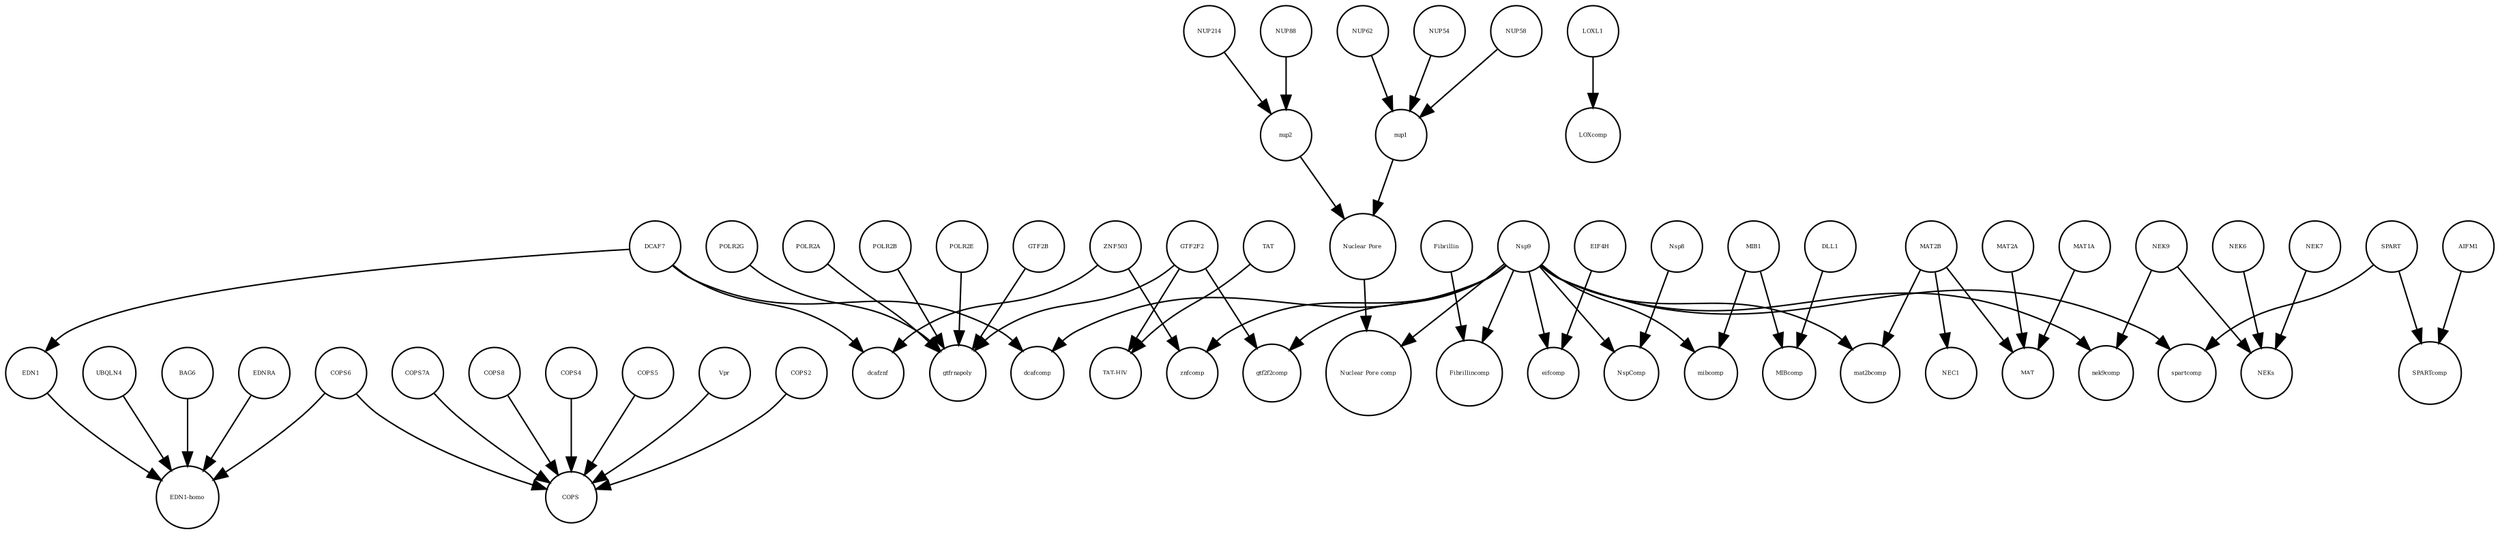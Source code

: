 strict digraph  {
BAG6 [annotation="", bipartite=0, cls=macromolecule, fontsize=4, label=BAG6, shape=circle];
POLR2E [annotation="", bipartite=0, cls=macromolecule, fontsize=4, label=POLR2E, shape=circle];
"Nuclear Pore comp" [annotation="", bipartite=0, cls=complex, fontsize=4, label="Nuclear Pore comp", shape=circle];
gtf2f2comp [annotation="", bipartite=0, cls=complex, fontsize=4, label=gtf2f2comp, shape=circle];
MAT2B [annotation="urn_miriam_uniprot_Q9NZL9|urn_miriam_pubmed_10644686|urn_miriam_pubmed_23189196|urn_miriam_pubmed_25075345|urn_miriam_pubmed_23425511", bipartite=0, cls=macromolecule, fontsize=4, label=MAT2B, shape=circle];
NUP88 [annotation="urn_miriam_uniprot_Q99567|urn_miriam_pubmed_30543681", bipartite=0, cls=macromolecule, fontsize=4, label=NUP88, shape=circle];
MAT [annotation="", bipartite=0, cls=complex, fontsize=4, label=MAT, shape=circle];
dcafznf [annotation="", bipartite=0, cls=complex, fontsize=4, label=dcafznf, shape=circle];
MIB1 [annotation="urn_miriam_uniprot_Q86YT6|urn_miriam_pubmed_24185901", bipartite=0, cls=macromolecule, fontsize=4, label=MIB1, shape=circle];
Fibrillincomp [annotation="", bipartite=0, cls=complex, fontsize=4, label=Fibrillincomp, shape=circle];
GTF2F2 [annotation="urn_miriam_uniprot_P13984|urn_miriam_pubmed_10428810", bipartite=0, cls=macromolecule, fontsize=4, label=GTF2F2, shape=circle];
dcafcomp [annotation="", bipartite=0, cls=complex, fontsize=4, label=dcafcomp, shape=circle];
NEK6 [annotation="", bipartite=0, cls=macromolecule, fontsize=4, label=NEK6, shape=circle];
mibcomp [annotation="", bipartite=0, cls=complex, fontsize=4, label=mibcomp, shape=circle];
gtfrnapoly [annotation="", bipartite=0, cls=complex, fontsize=4, label=gtfrnapoly, shape=circle];
COPS7A [annotation="", bipartite=0, cls=macromolecule, fontsize=4, label=COPS7A, shape=circle];
NUP62 [annotation=urn_miriam_uniprot_P37198, bipartite=0, cls=macromolecule, fontsize=4, label=NUP62, shape=circle];
COPS8 [annotation="", bipartite=0, cls=macromolecule, fontsize=4, label=COPS8, shape=circle];
MAT2A [annotation="", bipartite=0, cls=macromolecule, fontsize=4, label=MAT2A, shape=circle];
MIBcomp [annotation="", bipartite=0, cls=complex, fontsize=4, label=MIBcomp, shape=circle];
mat2bcomp [annotation="", bipartite=0, cls=complex, fontsize=4, label=mat2bcomp, shape=circle];
SPARTcomp [annotation="", bipartite=0, cls=complex, fontsize=4, label=SPARTcomp, shape=circle];
NUP54 [annotation=urn_miriam_uniprot_Q7Z3B4, bipartite=0, cls=macromolecule, fontsize=4, label=NUP54, shape=circle];
POLR2G [annotation="", bipartite=0, cls=macromolecule, fontsize=4, label=POLR2G, shape=circle];
COPS4 [annotation="", bipartite=0, cls=macromolecule, fontsize=4, label=COPS4, shape=circle];
"EDN1-homo" [annotation="", bipartite=0, cls=complex, fontsize=4, label="EDN1-homo", shape=circle];
COPS5 [annotation="", bipartite=0, cls=macromolecule, fontsize=4, label=COPS5, shape=circle];
EDNRA [annotation="", bipartite=0, cls=macromolecule, fontsize=4, label=EDNRA, shape=circle];
NEC1 [annotation="", bipartite=0, cls=complex, fontsize=4, label=NEC1, shape=circle];
NUP214 [annotation=urn_miriam_uniprot_P35658, bipartite=0, cls=macromolecule, fontsize=4, label=NUP214, shape=circle];
SPART [annotation=urn_miriam_uniprot_Q8N0X7, bipartite=0, cls=macromolecule, fontsize=4, label=SPART, shape=circle];
DLL1 [annotation="", bipartite=0, cls=macromolecule, fontsize=4, label=DLL1, shape=circle];
NUP58 [annotation=urn_miriam_uniprot_Q9BVL2, bipartite=0, cls=macromolecule, fontsize=4, label=NUP58, shape=circle];
"Nuclear Pore" [annotation="", bipartite=0, cls=complex, fontsize=4, label="Nuclear Pore", shape=circle];
Fibrillin [annotation="", bipartite=0, cls=complex, fontsize=4, label=Fibrillin, shape=circle];
Nsp9 [annotation="urn_miriam_uniprot_P0DTD1|urn_miriam_ncbiprotein_YP_009725305", bipartite=0, cls=macromolecule, fontsize=4, label=Nsp9, shape=circle];
Vpr [annotation="", bipartite=0, cls=macromolecule, fontsize=4, label=Vpr, shape=circle];
POLR2A [annotation=urn_miriam_uniprot_P30876, bipartite=0, cls=macromolecule, fontsize=4, label=POLR2A, shape=circle];
COPS6 [annotation="", bipartite=0, cls=macromolecule, fontsize=4, label=COPS6, shape=circle];
COPS2 [annotation="", bipartite=0, cls=macromolecule, fontsize=4, label=COPS2, shape=circle];
Nsp8 [annotation="urn_miriam_uniprot_P0DTD1|urn_miriam_ncbiprotein_YP_009725304", bipartite=0, cls=macromolecule, fontsize=4, label=Nsp8, shape=circle];
nek9comp [annotation="", bipartite=0, cls=complex, fontsize=4, label=nek9comp, shape=circle];
LOXL1 [annotation="", bipartite=0, cls=macromolecule, fontsize=4, label=LOXL1, shape=circle];
ZNF503 [annotation=urn_miriam_uniprot_Q96F45, bipartite=0, cls=macromolecule, fontsize=4, label=ZNF503, shape=circle];
MAT1A [annotation="", bipartite=0, cls=macromolecule, fontsize=4, label=MAT1A, shape=circle];
POLR2B [annotation="", bipartite=0, cls=macromolecule, fontsize=4, label=POLR2B, shape=circle];
NEKs [annotation="", bipartite=0, cls=complex, fontsize=4, label=NEKs, shape=circle];
NEK9 [annotation=urn_miriam_uniprot_Q8TD19, bipartite=0, cls=macromolecule, fontsize=4, label=NEK9, shape=circle];
spartcomp [annotation="", bipartite=0, cls=complex, fontsize=4, label=spartcomp, shape=circle];
COPS [annotation="", bipartite=0, cls=complex, fontsize=4, label=COPS, shape=circle];
NEK7 [annotation="", bipartite=0, cls=macromolecule, fontsize=4, label=NEK7, shape=circle];
eifcomp [annotation="", bipartite=0, cls=complex, fontsize=4, label=eifcomp, shape=circle];
nup2 [annotation="", bipartite=0, cls=complex, fontsize=4, label=nup2, shape=circle];
znfcomp [annotation="", bipartite=0, cls=complex, fontsize=4, label=znfcomp, shape=circle];
NspComp [annotation="", bipartite=0, cls=complex, fontsize=4, label=NspComp, shape=circle];
TAT [annotation="", bipartite=0, cls=macromolecule, fontsize=4, label=TAT, shape=circle];
EDN1 [annotation=urn_miriam_uniprot_P05305, bipartite=0, cls=macromolecule, fontsize=4, label=EDN1, shape=circle];
"TAT-HIV" [annotation="", bipartite=0, cls=complex, fontsize=4, label="TAT-HIV", shape=circle];
UBQLN4 [annotation="", bipartite=0, cls=macromolecule, fontsize=4, label=UBQLN4, shape=circle];
DCAF7 [annotation="urn_miriam_uniprot_P61962|urn_miriam_pubmed_16887337|urn_miriam_pubmed_16949367", bipartite=0, cls=macromolecule, fontsize=4, label=DCAF7, shape=circle];
nup1 [annotation="", bipartite=0, cls=complex, fontsize=4, label=nup1, shape=circle];
GTF2B [annotation="", bipartite=0, cls=macromolecule, fontsize=4, label=GTF2B, shape=circle];
LOXcomp [annotation="", bipartite=0, cls=complex, fontsize=4, label=LOXcomp, shape=circle];
EIF4H [annotation="urn_miriam_uniprot_Q15056|urn_miriam_pubmed_10585411|urn_miriam_pubmed_11418588", bipartite=0, cls=macromolecule, fontsize=4, label=EIF4H, shape=circle];
AIFM1 [annotation="", bipartite=0, cls=macromolecule, fontsize=4, label=AIFM1, shape=circle];
BAG6 -> "EDN1-homo"  [annotation="", interaction_type=production];
POLR2E -> gtfrnapoly  [annotation="", interaction_type=production];
MAT2B -> mat2bcomp  [annotation="", interaction_type=production];
MAT2B -> NEC1  [annotation="", interaction_type=production];
MAT2B -> MAT  [annotation="", interaction_type=production];
NUP88 -> nup2  [annotation="", interaction_type=production];
MIB1 -> mibcomp  [annotation="", interaction_type=production];
MIB1 -> MIBcomp  [annotation="", interaction_type=production];
GTF2F2 -> "TAT-HIV"  [annotation="", interaction_type=production];
GTF2F2 -> gtf2f2comp  [annotation="", interaction_type=production];
GTF2F2 -> gtfrnapoly  [annotation="", interaction_type=production];
NEK6 -> NEKs  [annotation="", interaction_type=production];
COPS7A -> COPS  [annotation="", interaction_type=production];
NUP62 -> nup1  [annotation="", interaction_type=production];
COPS8 -> COPS  [annotation="", interaction_type=production];
MAT2A -> MAT  [annotation="", interaction_type=production];
NUP54 -> nup1  [annotation="", interaction_type=production];
POLR2G -> gtfrnapoly  [annotation="", interaction_type=production];
COPS4 -> COPS  [annotation="", interaction_type=production];
COPS5 -> COPS  [annotation="", interaction_type=production];
EDNRA -> "EDN1-homo"  [annotation="", interaction_type=production];
NUP214 -> nup2  [annotation="", interaction_type=production];
SPART -> spartcomp  [annotation="", interaction_type=production];
SPART -> SPARTcomp  [annotation="", interaction_type=production];
DLL1 -> MIBcomp  [annotation="", interaction_type=production];
NUP58 -> nup1  [annotation="", interaction_type=production];
"Nuclear Pore" -> "Nuclear Pore comp"  [annotation="", interaction_type=production];
Fibrillin -> Fibrillincomp  [annotation="", interaction_type=production];
Nsp9 -> "Nuclear Pore comp"  [annotation="", interaction_type=production];
Nsp9 -> nek9comp  [annotation="", interaction_type=production];
Nsp9 -> znfcomp  [annotation="", interaction_type=production];
Nsp9 -> Fibrillincomp  [annotation="", interaction_type=production];
Nsp9 -> NspComp  [annotation="", interaction_type=production];
Nsp9 -> dcafcomp  [annotation="", interaction_type=production];
Nsp9 -> mibcomp  [annotation="", interaction_type=production];
Nsp9 -> spartcomp  [annotation="", interaction_type=production];
Nsp9 -> mat2bcomp  [annotation="", interaction_type=production];
Nsp9 -> eifcomp  [annotation="", interaction_type=production];
Nsp9 -> gtf2f2comp  [annotation="", interaction_type=production];
Vpr -> COPS  [annotation="", interaction_type=production];
POLR2A -> gtfrnapoly  [annotation="", interaction_type=production];
COPS6 -> COPS  [annotation="", interaction_type=production];
COPS6 -> "EDN1-homo"  [annotation="", interaction_type=production];
COPS2 -> COPS  [annotation="", interaction_type=production];
Nsp8 -> NspComp  [annotation="", interaction_type=production];
LOXL1 -> LOXcomp  [annotation="", interaction_type=production];
ZNF503 -> znfcomp  [annotation="", interaction_type=production];
ZNF503 -> dcafznf  [annotation="", interaction_type=production];
MAT1A -> MAT  [annotation="", interaction_type=production];
POLR2B -> gtfrnapoly  [annotation="", interaction_type=production];
NEK9 -> NEKs  [annotation="", interaction_type=production];
NEK9 -> nek9comp  [annotation="", interaction_type=production];
NEK7 -> NEKs  [annotation="", interaction_type=production];
nup2 -> "Nuclear Pore"  [annotation="", interaction_type=production];
TAT -> "TAT-HIV"  [annotation="", interaction_type=production];
EDN1 -> "EDN1-homo"  [annotation="", interaction_type=production];
UBQLN4 -> "EDN1-homo"  [annotation="", interaction_type=production];
DCAF7 -> EDN1  [annotation=urn_miriam_pubmed_27880803, interaction_type=catalysis];
DCAF7 -> dcafcomp  [annotation="", interaction_type=production];
DCAF7 -> dcafznf  [annotation="", interaction_type=production];
nup1 -> "Nuclear Pore"  [annotation="", interaction_type=production];
GTF2B -> gtfrnapoly  [annotation="", interaction_type=production];
EIF4H -> eifcomp  [annotation="", interaction_type=production];
AIFM1 -> SPARTcomp  [annotation="", interaction_type=production];
}

